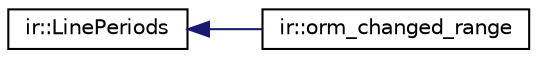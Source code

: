 digraph "Graphical Class Hierarchy"
{
 // LATEX_PDF_SIZE
  edge [fontname="Helvetica",fontsize="10",labelfontname="Helvetica",labelfontsize="10"];
  node [fontname="Helvetica",fontsize="10",shape=record];
  rankdir="LR";
  Node0 [label="ir::LinePeriods",height=0.2,width=0.4,color="black", fillcolor="white", style="filled",URL="$structir_1_1_line_periods.html",tooltip="Continious span of lines in code with identical period."];
  Node0 -> Node1 [dir="back",color="midnightblue",fontsize="10",style="solid",fontname="Helvetica"];
  Node1 [label="ir::orm_changed_range",height=0.2,width=0.4,color="black", fillcolor="white", style="filled",URL="$structir_1_1orm__changed__range.html",tooltip="ORM wrapper for the file change periods ir::File::changed_ranges."];
}

